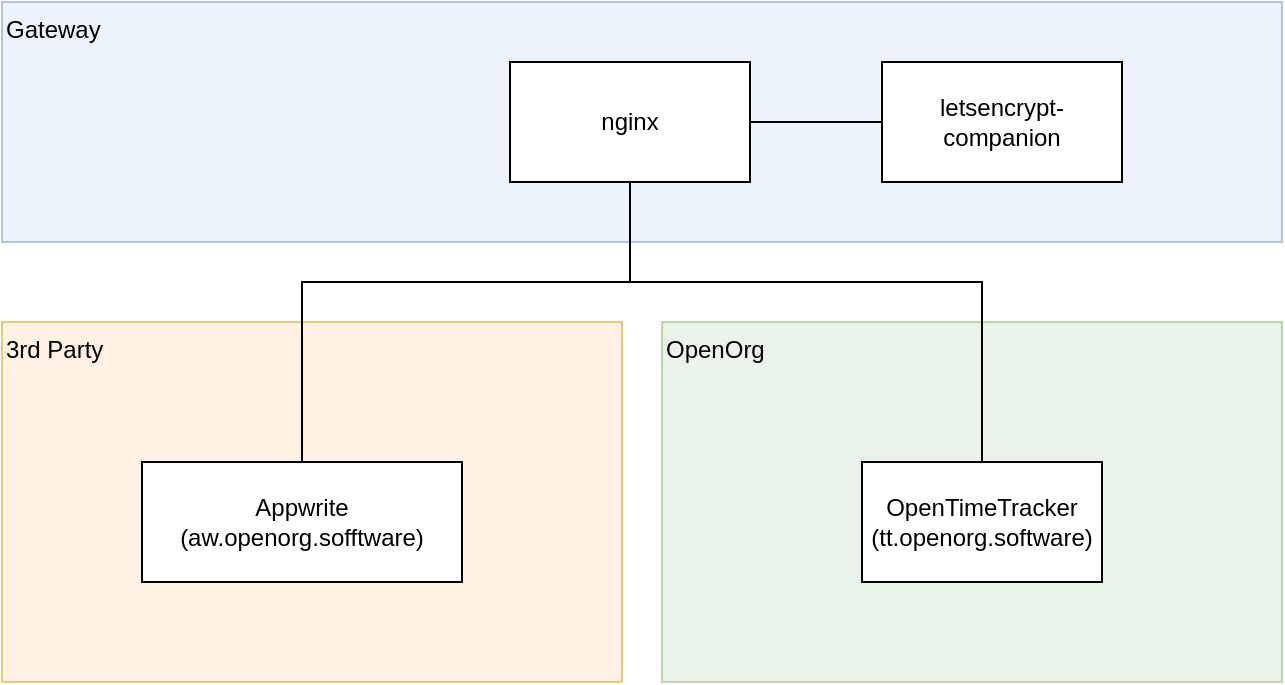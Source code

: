 <mxfile version="14.4.3" type="device"><diagram id="NVF5KnnwLWZ23T1K3o76" name="Seite-1"><mxGraphModel dx="893" dy="793" grid="1" gridSize="10" guides="1" tooltips="1" connect="1" arrows="1" fold="1" page="1" pageScale="1" pageWidth="827" pageHeight="1169" math="0" shadow="0"><root><mxCell id="0"/><mxCell id="1" parent="0"/><mxCell id="fnUVOKkq8MFLPM2zdH6A-6" value="Gateway" style="rounded=0;whiteSpace=wrap;html=1;align=left;verticalAlign=top;fillColor=#dae8fc;strokeColor=#6c8ebf;opacity=50;" vertex="1" parent="1"><mxGeometry x="40" y="140" width="640" height="120" as="geometry"/></mxCell><mxCell id="fnUVOKkq8MFLPM2zdH6A-4" value="OpenOrg" style="rounded=0;whiteSpace=wrap;html=1;align=left;verticalAlign=top;opacity=50;fillColor=#d5e8d4;strokeColor=#82b366;" vertex="1" parent="1"><mxGeometry x="370" y="300" width="310" height="180" as="geometry"/></mxCell><mxCell id="fnUVOKkq8MFLPM2zdH6A-3" value="3rd Party" style="rounded=0;whiteSpace=wrap;html=1;align=left;verticalAlign=top;opacity=50;fillColor=#ffe6cc;strokeColor=#d79b00;" vertex="1" parent="1"><mxGeometry x="40" y="300" width="310" height="180" as="geometry"/></mxCell><mxCell id="fnUVOKkq8MFLPM2zdH6A-1" value="Appwrite&lt;br&gt;(aw.openorg.sofftware)" style="rounded=0;whiteSpace=wrap;html=1;" vertex="1" parent="1"><mxGeometry x="110" y="370" width="160" height="60" as="geometry"/></mxCell><mxCell id="fnUVOKkq8MFLPM2zdH6A-2" value="OpenTimeTracker&lt;br&gt;(tt.openorg.software)" style="rounded=0;whiteSpace=wrap;html=1;" vertex="1" parent="1"><mxGeometry x="470" y="370" width="120" height="60" as="geometry"/></mxCell><mxCell id="fnUVOKkq8MFLPM2zdH6A-8" style="edgeStyle=orthogonalEdgeStyle;rounded=0;orthogonalLoop=1;jettySize=auto;html=1;exitX=1;exitY=0.5;exitDx=0;exitDy=0;entryX=0;entryY=0.5;entryDx=0;entryDy=0;endArrow=none;endFill=0;" edge="1" parent="1" source="fnUVOKkq8MFLPM2zdH6A-5" target="fnUVOKkq8MFLPM2zdH6A-7"><mxGeometry relative="1" as="geometry"/></mxCell><mxCell id="fnUVOKkq8MFLPM2zdH6A-9" style="edgeStyle=orthogonalEdgeStyle;rounded=0;orthogonalLoop=1;jettySize=auto;html=1;exitX=0.5;exitY=1;exitDx=0;exitDy=0;entryX=0.5;entryY=0;entryDx=0;entryDy=0;endArrow=none;endFill=0;" edge="1" parent="1" source="fnUVOKkq8MFLPM2zdH6A-5" target="fnUVOKkq8MFLPM2zdH6A-2"><mxGeometry relative="1" as="geometry"><Array as="points"><mxPoint x="354" y="280"/><mxPoint x="530" y="280"/></Array></mxGeometry></mxCell><mxCell id="fnUVOKkq8MFLPM2zdH6A-10" style="edgeStyle=orthogonalEdgeStyle;rounded=0;orthogonalLoop=1;jettySize=auto;html=1;exitX=0.5;exitY=1;exitDx=0;exitDy=0;entryX=0.5;entryY=0;entryDx=0;entryDy=0;endArrow=none;endFill=0;" edge="1" parent="1" source="fnUVOKkq8MFLPM2zdH6A-5" target="fnUVOKkq8MFLPM2zdH6A-1"><mxGeometry relative="1" as="geometry"><Array as="points"><mxPoint x="354" y="280"/><mxPoint x="190" y="280"/></Array></mxGeometry></mxCell><mxCell id="fnUVOKkq8MFLPM2zdH6A-5" value="nginx" style="rounded=0;whiteSpace=wrap;html=1;" vertex="1" parent="1"><mxGeometry x="294" y="170" width="120" height="60" as="geometry"/></mxCell><mxCell id="fnUVOKkq8MFLPM2zdH6A-7" value="letsencrypt-companion" style="rounded=0;whiteSpace=wrap;html=1;" vertex="1" parent="1"><mxGeometry x="480" y="170" width="120" height="60" as="geometry"/></mxCell></root></mxGraphModel></diagram></mxfile>